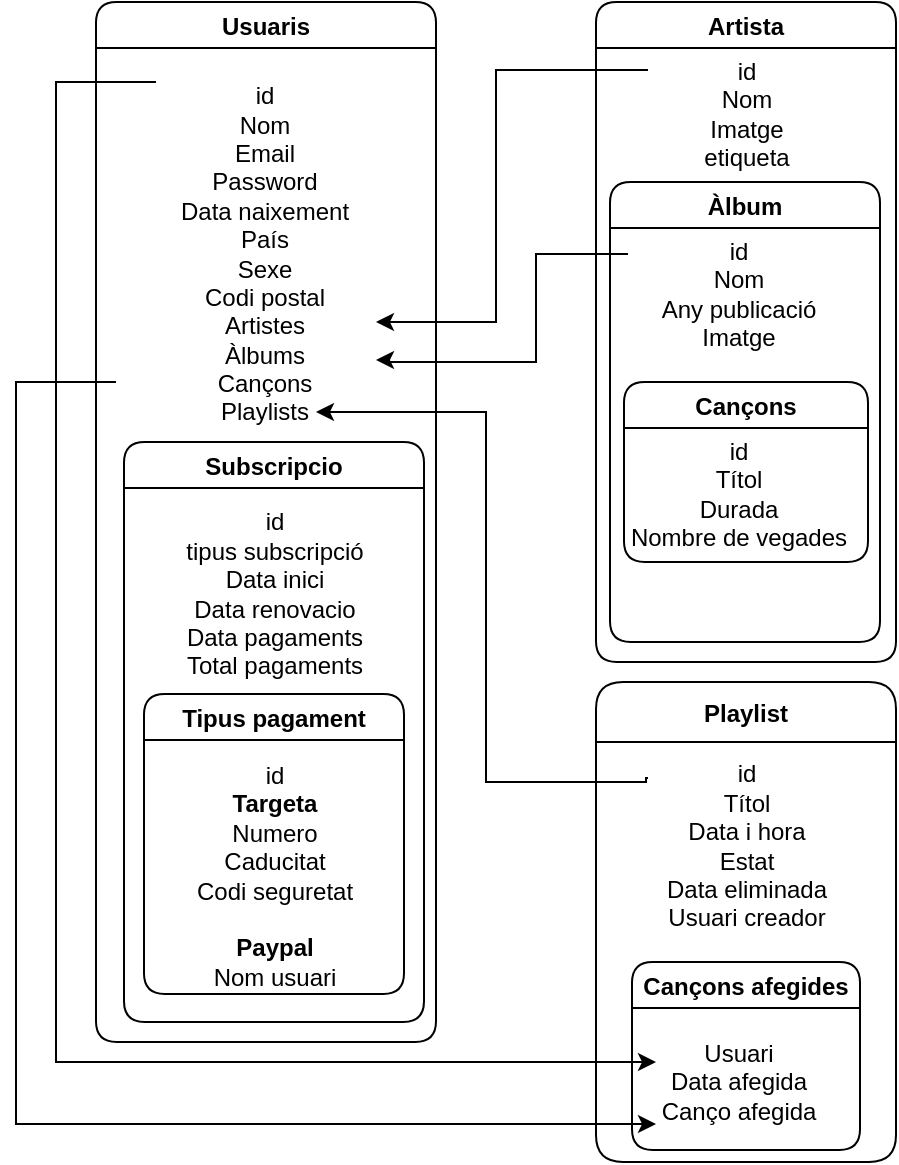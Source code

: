 <mxfile version="19.0.3" type="device"><diagram id="5FAfmP5kVdo7riAsf55T" name="Page-1"><mxGraphModel dx="570" dy="607" grid="1" gridSize="10" guides="1" tooltips="1" connect="1" arrows="1" fold="1" page="1" pageScale="1" pageWidth="827" pageHeight="1169" math="0" shadow="0"><root><mxCell id="0"/><mxCell id="1" parent="0"/><mxCell id="-Ly74xTQHqvn2Ljdi7g9-1" value="Usuaris" style="swimlane;gradientColor=none;rounded=1;" parent="1" vertex="1"><mxGeometry x="130" y="40" width="170" height="520" as="geometry"/></mxCell><mxCell id="-Ly74xTQHqvn2Ljdi7g9-2" value="id&lt;br&gt;&lt;div&gt;Nom&lt;/div&gt;&lt;div&gt;Email&lt;/div&gt;&lt;div&gt;Password&lt;/div&gt;&lt;div&gt;Data naixement&lt;/div&gt;&lt;div&gt;País&lt;/div&gt;&lt;div&gt;Sexe&lt;/div&gt;&lt;div&gt;Codi postal&lt;br&gt;&lt;/div&gt;&lt;div&gt;Artistes&lt;br&gt;Àlbums&lt;/div&gt;&lt;div&gt;Cançons&lt;/div&gt;&lt;div&gt;Playlists&lt;br&gt;&lt;/div&gt;" style="text;align=center;verticalAlign=middle;resizable=0;points=[];autosize=1;strokeColor=none;fillColor=none;strokeWidth=1;labelBackgroundColor=default;labelBorderColor=none;spacingTop=2;spacingBottom=0;spacing=1;fontSize=12;horizontal=1;labelPosition=center;verticalLabelPosition=middle;flipV=0;flipH=0;rotation=0;html=1;" parent="-Ly74xTQHqvn2Ljdi7g9-1" vertex="1"><mxGeometry x="34" y="35" width="100" height="180" as="geometry"/></mxCell><mxCell id="8hTbtUfzXyw5Idv4dg_T-3" value="Subscripcio" style="swimlane;gradientColor=none;rounded=1;" parent="1" vertex="1"><mxGeometry x="144" y="260" width="150" height="290" as="geometry"/></mxCell><mxCell id="8hTbtUfzXyw5Idv4dg_T-4" value="id&lt;br&gt;tipus subscripció&lt;br&gt;Data inici&lt;br&gt;Data renovacio&lt;br&gt;Data pagaments&lt;br&gt;Total pagaments" style="text;align=center;verticalAlign=middle;resizable=0;points=[];autosize=1;strokeColor=none;fillColor=none;strokeWidth=1;labelBackgroundColor=default;labelBorderColor=none;spacingTop=2;spacingBottom=0;spacing=1;fontSize=12;horizontal=1;labelPosition=center;verticalLabelPosition=middle;flipV=0;flipH=0;rotation=0;html=1;" parent="8hTbtUfzXyw5Idv4dg_T-3" vertex="1"><mxGeometry x="20" y="30" width="110" height="90" as="geometry"/></mxCell><mxCell id="8hTbtUfzXyw5Idv4dg_T-7" value="Tipus pagament" style="swimlane;gradientColor=none;rounded=1;" parent="8hTbtUfzXyw5Idv4dg_T-3" vertex="1"><mxGeometry x="10" y="126" width="130" height="150" as="geometry"/></mxCell><mxCell id="8hTbtUfzXyw5Idv4dg_T-8" value="id&lt;br&gt;&lt;b&gt;Targeta&lt;/b&gt;&lt;br&gt;Numero&lt;br&gt;Caducitat&lt;br&gt;Codi seguretat&lt;br&gt;&lt;br&gt;&lt;b&gt;Paypal&lt;/b&gt;&lt;br&gt;Nom usuari" style="text;align=center;verticalAlign=middle;resizable=0;points=[];autosize=1;strokeColor=none;fillColor=none;strokeWidth=1;labelBackgroundColor=default;labelBorderColor=none;spacingTop=2;spacingBottom=0;spacing=1;fontSize=12;horizontal=1;labelPosition=center;verticalLabelPosition=middle;flipV=0;flipH=0;rotation=0;html=1;" parent="8hTbtUfzXyw5Idv4dg_T-7" vertex="1"><mxGeometry x="15" y="30" width="100" height="120" as="geometry"/></mxCell><mxCell id="fLFTS6HwfcsowEvLsRC8-2" value="Artista" style="swimlane;gradientColor=none;rounded=1;startSize=23;" parent="1" vertex="1"><mxGeometry x="380" y="40" width="150" height="330" as="geometry"/></mxCell><mxCell id="fLFTS6HwfcsowEvLsRC8-3" value="id&lt;br&gt;&lt;div&gt;Nom&lt;/div&gt;&lt;div&gt;Imatge&lt;br&gt;etiqueta&lt;/div&gt;" style="text;align=center;verticalAlign=middle;resizable=0;points=[];autosize=1;strokeColor=none;fillColor=none;strokeWidth=1;labelBackgroundColor=default;labelBorderColor=none;spacingTop=2;spacingBottom=0;spacing=1;fontSize=12;horizontal=1;labelPosition=center;verticalLabelPosition=middle;flipV=0;flipH=0;rotation=0;html=1;" parent="fLFTS6HwfcsowEvLsRC8-2" vertex="1"><mxGeometry x="45" y="20" width="60" height="70" as="geometry"/></mxCell><mxCell id="gE26olTNDGgxvWntITgd-2" value="Àlbum" style="swimlane;gradientColor=none;rounded=1;" parent="fLFTS6HwfcsowEvLsRC8-2" vertex="1"><mxGeometry x="7" y="90" width="135" height="230" as="geometry"/></mxCell><mxCell id="gE26olTNDGgxvWntITgd-3" value="id&lt;br&gt;Nom&lt;br&gt;Any publicació&lt;br&gt;Imatge" style="text;align=center;verticalAlign=middle;resizable=0;points=[];autosize=1;strokeColor=none;fillColor=none;strokeWidth=1;labelBackgroundColor=default;labelBorderColor=none;spacingTop=2;spacingBottom=0;spacing=1;fontSize=12;horizontal=1;labelPosition=center;verticalLabelPosition=middle;flipV=0;flipH=0;rotation=0;html=1;" parent="gE26olTNDGgxvWntITgd-2" vertex="1"><mxGeometry x="19" y="20" width="90" height="70" as="geometry"/></mxCell><mxCell id="8hTbtUfzXyw5Idv4dg_T-5" value="Cançons" style="swimlane;gradientColor=none;rounded=1;" parent="gE26olTNDGgxvWntITgd-2" vertex="1"><mxGeometry x="7" y="100" width="122" height="90" as="geometry"/></mxCell><mxCell id="8hTbtUfzXyw5Idv4dg_T-6" value="id&lt;br&gt;Títol&lt;br&gt;Durada&lt;br&gt;Nombre de vegades" style="text;align=center;verticalAlign=middle;resizable=0;points=[];autosize=1;strokeColor=none;fillColor=none;strokeWidth=1;labelBackgroundColor=default;labelBorderColor=none;spacingTop=2;spacingBottom=0;spacing=1;fontSize=12;horizontal=1;labelPosition=center;verticalLabelPosition=middle;flipV=0;flipH=0;rotation=0;html=1;" parent="8hTbtUfzXyw5Idv4dg_T-5" vertex="1"><mxGeometry x="-8" y="20" width="130" height="70" as="geometry"/></mxCell><mxCell id="8hTbtUfzXyw5Idv4dg_T-26" value="" style="edgeStyle=orthogonalEdgeStyle;rounded=0;orthogonalLoop=1;jettySize=auto;html=1;exitX=0.01;exitY=0.133;exitDx=0;exitDy=0;exitPerimeter=0;" parent="1" source="8hTbtUfzXyw5Idv4dg_T-12" edge="1"><mxGeometry relative="1" as="geometry"><mxPoint x="405" y="415" as="sourcePoint"/><mxPoint x="240" y="245" as="targetPoint"/><Array as="points"><mxPoint x="405" y="428"/><mxPoint x="405" y="430"/><mxPoint x="325" y="430"/><mxPoint x="325" y="245"/></Array></mxGeometry></mxCell><mxCell id="8hTbtUfzXyw5Idv4dg_T-11" value="Playlist" style="swimlane;gradientColor=none;rounded=1;startSize=30;" parent="1" vertex="1"><mxGeometry x="380" y="380" width="150" height="240" as="geometry"/></mxCell><mxCell id="8hTbtUfzXyw5Idv4dg_T-12" value="id&lt;br&gt;Títol&lt;br&gt;Data i hora&lt;br&gt;Estat&lt;br&gt;Data eliminada&lt;br&gt;Usuari creador" style="text;align=center;verticalAlign=middle;resizable=0;points=[];autosize=1;strokeColor=none;fillColor=none;strokeWidth=1;labelBackgroundColor=default;labelBorderColor=none;spacingTop=2;spacingBottom=0;spacing=1;fontSize=12;horizontal=1;labelPosition=center;verticalLabelPosition=middle;flipV=0;flipH=0;rotation=0;html=1;" parent="8hTbtUfzXyw5Idv4dg_T-11" vertex="1"><mxGeometry x="25" y="36" width="100" height="90" as="geometry"/></mxCell><mxCell id="8hTbtUfzXyw5Idv4dg_T-27" value="" style="edgeStyle=orthogonalEdgeStyle;rounded=0;orthogonalLoop=1;jettySize=auto;html=1;" parent="1" edge="1"><mxGeometry relative="1" as="geometry"><mxPoint x="140" y="230" as="sourcePoint"/><mxPoint x="410" y="601" as="targetPoint"/><Array as="points"><mxPoint x="140" y="230"/><mxPoint x="90" y="230"/><mxPoint x="90" y="601"/></Array></mxGeometry></mxCell><mxCell id="8hTbtUfzXyw5Idv4dg_T-28" value="" style="edgeStyle=orthogonalEdgeStyle;rounded=0;orthogonalLoop=1;jettySize=auto;html=1;entryX=1.06;entryY=0.8;entryDx=0;entryDy=0;entryPerimeter=0;" parent="1" target="-Ly74xTQHqvn2Ljdi7g9-2" edge="1"><mxGeometry relative="1" as="geometry"><mxPoint x="396" y="166" as="sourcePoint"/><mxPoint x="274" y="136" as="targetPoint"/><Array as="points"><mxPoint x="350" y="166"/><mxPoint x="350" y="220"/><mxPoint x="274" y="220"/><mxPoint x="274" y="219"/></Array></mxGeometry></mxCell><mxCell id="8hTbtUfzXyw5Idv4dg_T-29" value="" style="edgeStyle=orthogonalEdgeStyle;rounded=0;orthogonalLoop=1;jettySize=auto;html=1;" parent="1" edge="1"><mxGeometry relative="1" as="geometry"><mxPoint x="406" y="74" as="sourcePoint"/><mxPoint x="270" y="200" as="targetPoint"/><Array as="points"><mxPoint x="330" y="74"/><mxPoint x="330" y="200"/></Array></mxGeometry></mxCell><mxCell id="8hTbtUfzXyw5Idv4dg_T-30" value="" style="edgeStyle=orthogonalEdgeStyle;rounded=0;orthogonalLoop=1;jettySize=auto;html=1;" parent="1" edge="1"><mxGeometry relative="1" as="geometry"><mxPoint x="160" y="80" as="sourcePoint"/><mxPoint x="410" y="570" as="targetPoint"/><Array as="points"><mxPoint x="110" y="80"/><mxPoint x="110" y="570"/></Array></mxGeometry></mxCell><mxCell id="8hTbtUfzXyw5Idv4dg_T-24" value="Cançons afegides" style="swimlane;gradientColor=none;rounded=1;" parent="1" vertex="1"><mxGeometry x="398" y="520" width="114" height="94" as="geometry"/></mxCell><mxCell id="8hTbtUfzXyw5Idv4dg_T-25" value="Usuari&lt;br&gt;Data afegida&lt;br&gt;Canço afegida" style="text;align=center;verticalAlign=middle;resizable=0;points=[];autosize=1;strokeColor=none;fillColor=none;strokeWidth=1;labelBackgroundColor=default;labelBorderColor=none;spacingTop=2;spacingBottom=0;spacing=1;fontSize=12;horizontal=1;labelPosition=center;verticalLabelPosition=middle;flipV=0;flipH=0;rotation=0;html=1;" parent="8hTbtUfzXyw5Idv4dg_T-24" vertex="1"><mxGeometry x="3" y="34" width="100" height="50" as="geometry"/></mxCell></root></mxGraphModel></diagram></mxfile>